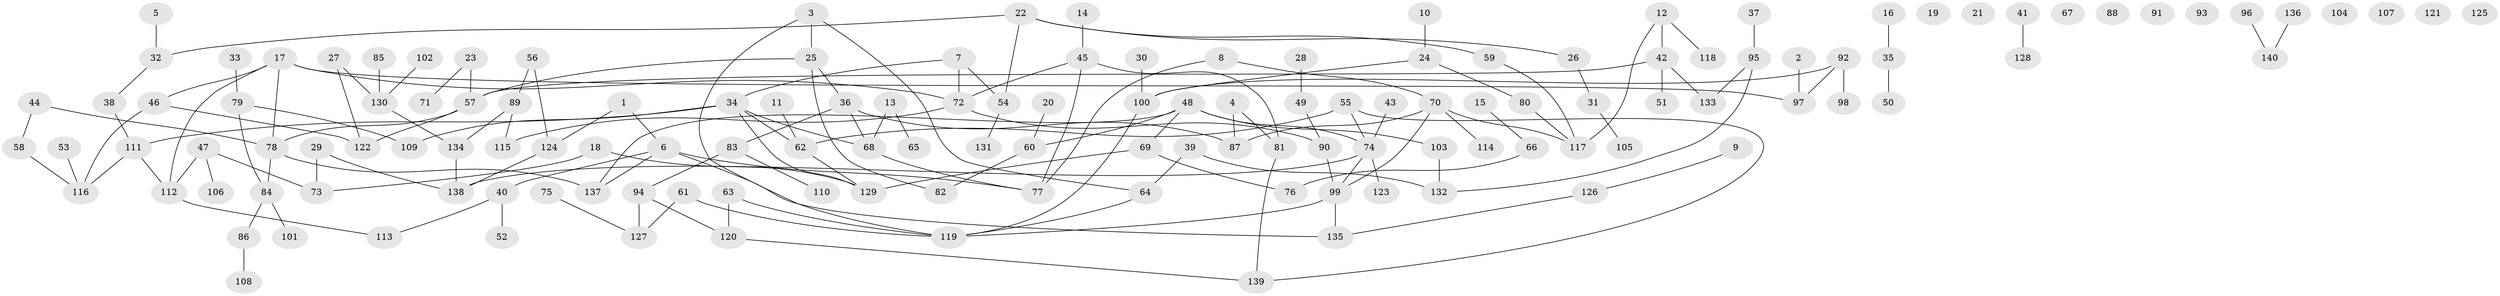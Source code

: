 // Generated by graph-tools (version 1.1) at 2025/49/03/09/25 03:49:03]
// undirected, 140 vertices, 163 edges
graph export_dot {
graph [start="1"]
  node [color=gray90,style=filled];
  1;
  2;
  3;
  4;
  5;
  6;
  7;
  8;
  9;
  10;
  11;
  12;
  13;
  14;
  15;
  16;
  17;
  18;
  19;
  20;
  21;
  22;
  23;
  24;
  25;
  26;
  27;
  28;
  29;
  30;
  31;
  32;
  33;
  34;
  35;
  36;
  37;
  38;
  39;
  40;
  41;
  42;
  43;
  44;
  45;
  46;
  47;
  48;
  49;
  50;
  51;
  52;
  53;
  54;
  55;
  56;
  57;
  58;
  59;
  60;
  61;
  62;
  63;
  64;
  65;
  66;
  67;
  68;
  69;
  70;
  71;
  72;
  73;
  74;
  75;
  76;
  77;
  78;
  79;
  80;
  81;
  82;
  83;
  84;
  85;
  86;
  87;
  88;
  89;
  90;
  91;
  92;
  93;
  94;
  95;
  96;
  97;
  98;
  99;
  100;
  101;
  102;
  103;
  104;
  105;
  106;
  107;
  108;
  109;
  110;
  111;
  112;
  113;
  114;
  115;
  116;
  117;
  118;
  119;
  120;
  121;
  122;
  123;
  124;
  125;
  126;
  127;
  128;
  129;
  130;
  131;
  132;
  133;
  134;
  135;
  136;
  137;
  138;
  139;
  140;
  1 -- 6;
  1 -- 124;
  2 -- 97;
  3 -- 25;
  3 -- 64;
  3 -- 119;
  4 -- 81;
  4 -- 87;
  5 -- 32;
  6 -- 40;
  6 -- 77;
  6 -- 135;
  6 -- 137;
  7 -- 34;
  7 -- 54;
  7 -- 72;
  8 -- 70;
  8 -- 77;
  9 -- 126;
  10 -- 24;
  11 -- 62;
  12 -- 42;
  12 -- 117;
  12 -- 118;
  13 -- 65;
  13 -- 68;
  14 -- 45;
  15 -- 66;
  16 -- 35;
  17 -- 46;
  17 -- 72;
  17 -- 78;
  17 -- 97;
  17 -- 112;
  18 -- 73;
  18 -- 129;
  20 -- 60;
  22 -- 26;
  22 -- 32;
  22 -- 54;
  22 -- 59;
  23 -- 57;
  23 -- 71;
  24 -- 80;
  24 -- 100;
  25 -- 36;
  25 -- 57;
  25 -- 82;
  26 -- 31;
  27 -- 122;
  27 -- 130;
  28 -- 49;
  29 -- 73;
  29 -- 138;
  30 -- 100;
  31 -- 105;
  32 -- 38;
  33 -- 79;
  34 -- 62;
  34 -- 68;
  34 -- 109;
  34 -- 111;
  34 -- 129;
  35 -- 50;
  36 -- 68;
  36 -- 83;
  36 -- 87;
  37 -- 95;
  38 -- 111;
  39 -- 64;
  39 -- 132;
  40 -- 52;
  40 -- 113;
  41 -- 128;
  42 -- 51;
  42 -- 57;
  42 -- 133;
  43 -- 74;
  44 -- 58;
  44 -- 78;
  45 -- 72;
  45 -- 77;
  45 -- 81;
  46 -- 116;
  46 -- 122;
  47 -- 73;
  47 -- 106;
  47 -- 112;
  48 -- 60;
  48 -- 69;
  48 -- 74;
  48 -- 103;
  48 -- 137;
  49 -- 90;
  53 -- 116;
  54 -- 131;
  55 -- 62;
  55 -- 74;
  55 -- 139;
  56 -- 89;
  56 -- 124;
  57 -- 78;
  57 -- 122;
  58 -- 116;
  59 -- 117;
  60 -- 82;
  61 -- 119;
  61 -- 127;
  62 -- 129;
  63 -- 119;
  63 -- 120;
  64 -- 119;
  66 -- 76;
  68 -- 77;
  69 -- 76;
  69 -- 129;
  70 -- 87;
  70 -- 99;
  70 -- 114;
  70 -- 117;
  72 -- 90;
  72 -- 115;
  74 -- 99;
  74 -- 123;
  74 -- 138;
  75 -- 127;
  78 -- 84;
  78 -- 137;
  79 -- 84;
  79 -- 109;
  80 -- 117;
  81 -- 139;
  83 -- 94;
  83 -- 110;
  84 -- 86;
  84 -- 101;
  85 -- 130;
  86 -- 108;
  89 -- 115;
  89 -- 134;
  90 -- 99;
  92 -- 97;
  92 -- 98;
  92 -- 100;
  94 -- 120;
  94 -- 127;
  95 -- 132;
  95 -- 133;
  96 -- 140;
  99 -- 119;
  99 -- 135;
  100 -- 119;
  102 -- 130;
  103 -- 132;
  111 -- 112;
  111 -- 116;
  112 -- 113;
  120 -- 139;
  124 -- 138;
  126 -- 135;
  130 -- 134;
  134 -- 138;
  136 -- 140;
}
